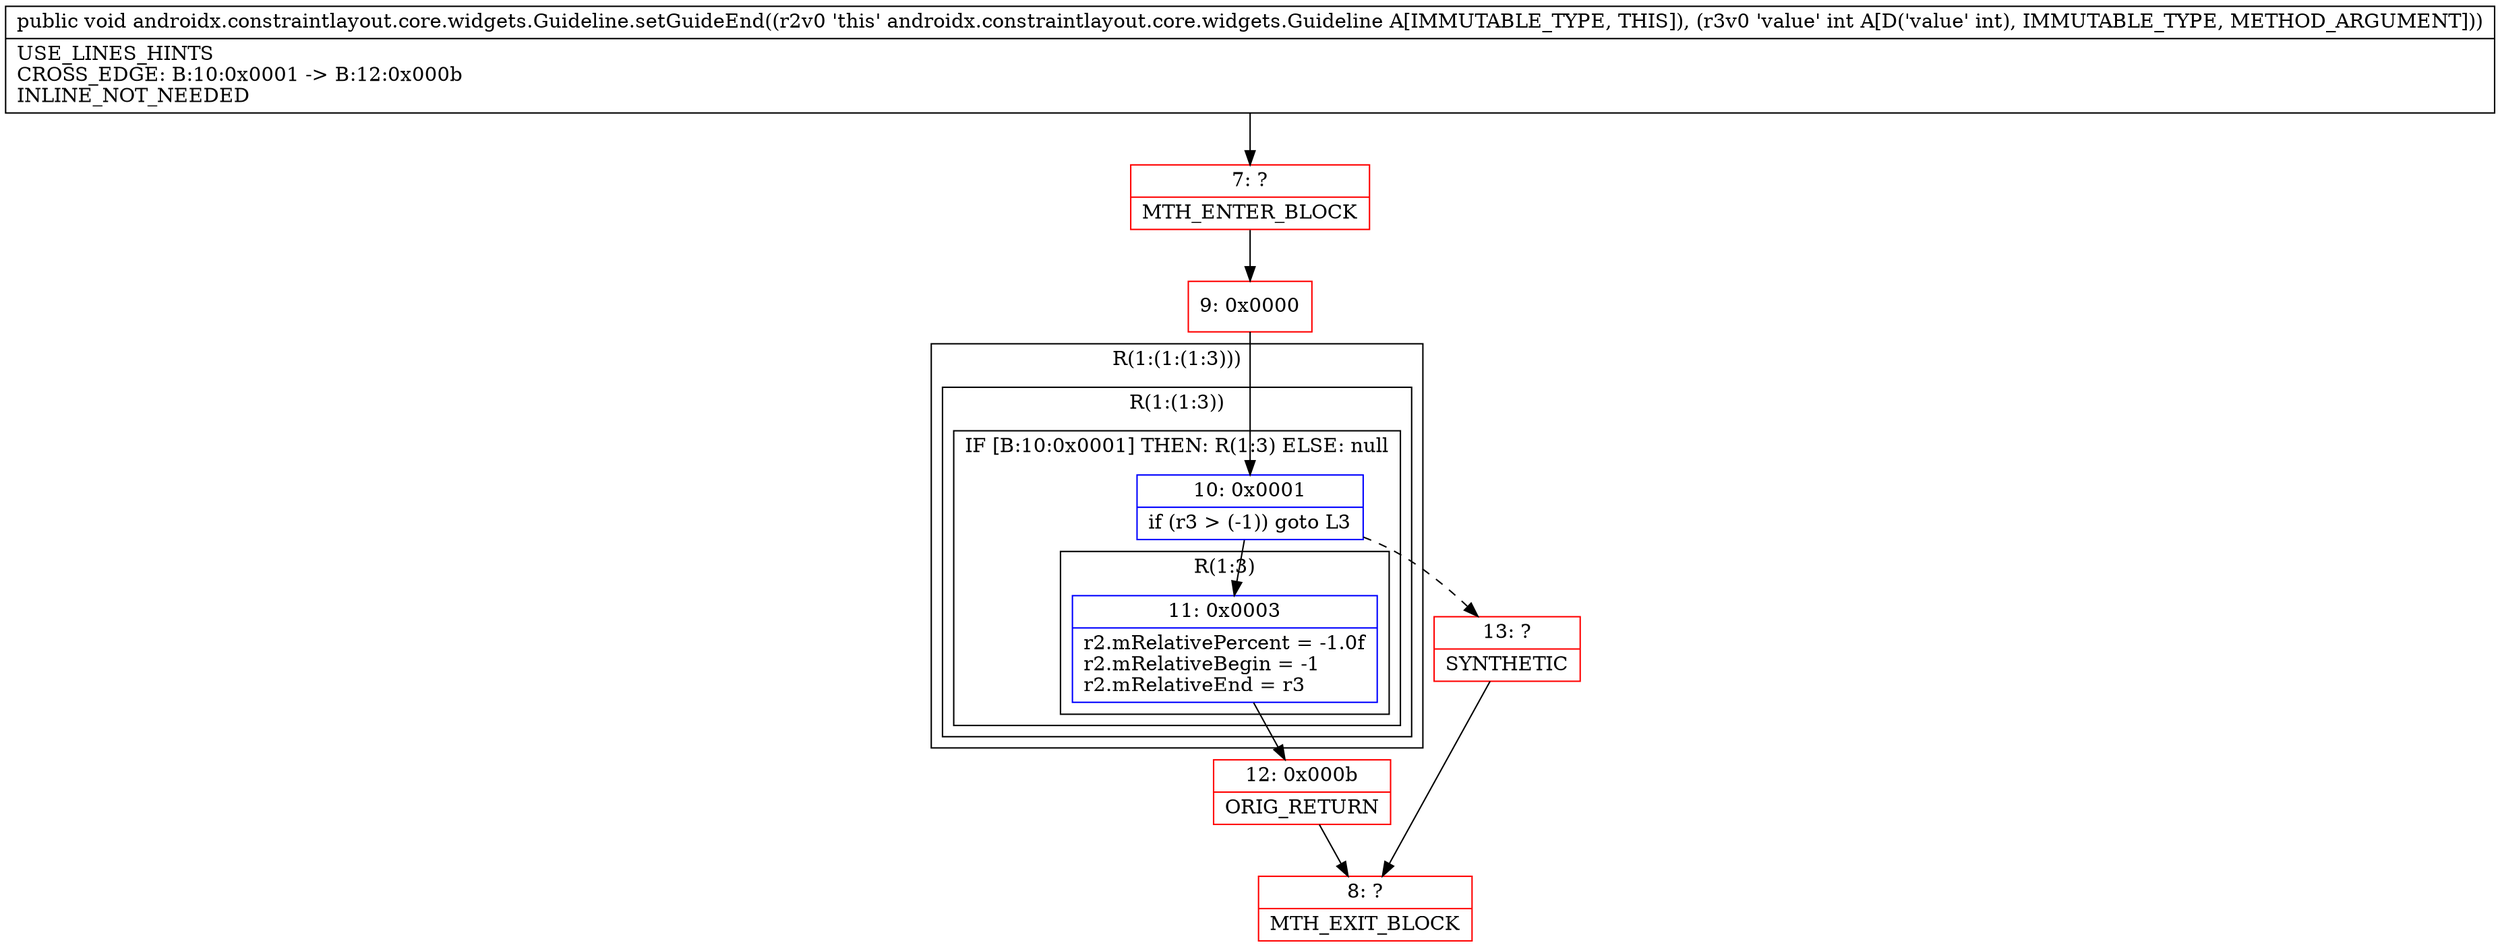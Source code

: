 digraph "CFG forandroidx.constraintlayout.core.widgets.Guideline.setGuideEnd(I)V" {
subgraph cluster_Region_797950850 {
label = "R(1:(1:(1:3)))";
node [shape=record,color=blue];
subgraph cluster_Region_1827819692 {
label = "R(1:(1:3))";
node [shape=record,color=blue];
subgraph cluster_IfRegion_1168388600 {
label = "IF [B:10:0x0001] THEN: R(1:3) ELSE: null";
node [shape=record,color=blue];
Node_10 [shape=record,label="{10\:\ 0x0001|if (r3 \> (\-1)) goto L3\l}"];
subgraph cluster_Region_406385758 {
label = "R(1:3)";
node [shape=record,color=blue];
Node_11 [shape=record,label="{11\:\ 0x0003|r2.mRelativePercent = \-1.0f\lr2.mRelativeBegin = \-1\lr2.mRelativeEnd = r3\l}"];
}
}
}
}
Node_7 [shape=record,color=red,label="{7\:\ ?|MTH_ENTER_BLOCK\l}"];
Node_9 [shape=record,color=red,label="{9\:\ 0x0000}"];
Node_12 [shape=record,color=red,label="{12\:\ 0x000b|ORIG_RETURN\l}"];
Node_8 [shape=record,color=red,label="{8\:\ ?|MTH_EXIT_BLOCK\l}"];
Node_13 [shape=record,color=red,label="{13\:\ ?|SYNTHETIC\l}"];
MethodNode[shape=record,label="{public void androidx.constraintlayout.core.widgets.Guideline.setGuideEnd((r2v0 'this' androidx.constraintlayout.core.widgets.Guideline A[IMMUTABLE_TYPE, THIS]), (r3v0 'value' int A[D('value' int), IMMUTABLE_TYPE, METHOD_ARGUMENT]))  | USE_LINES_HINTS\lCROSS_EDGE: B:10:0x0001 \-\> B:12:0x000b\lINLINE_NOT_NEEDED\l}"];
MethodNode -> Node_7;Node_10 -> Node_11;
Node_10 -> Node_13[style=dashed];
Node_11 -> Node_12;
Node_7 -> Node_9;
Node_9 -> Node_10;
Node_12 -> Node_8;
Node_13 -> Node_8;
}

